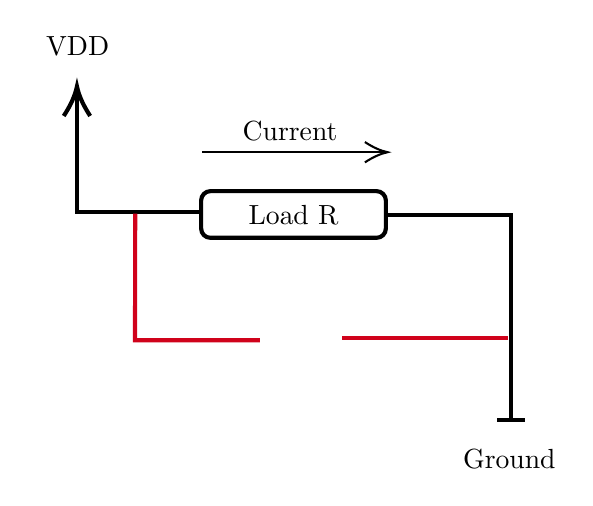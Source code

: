 

\tikzset{every picture/.style={line width=0.75pt}} %set default line width to 0.75pt        

\begin{tikzpicture}[x=0.75pt,y=0.75pt,yscale=-1,xscale=1]
%uncomment if require: \path (0,250); %set diagram left start at 0, and has height of 250

%Straight Lines [id:da008984438739192413] 
\draw [color={rgb, 255:red, 0; green, 0; blue, 0 }  ,draw opacity=1 ][line width=1.5]    (91,99) -- (31.67,99) -- (31.67,41.33) ;
\draw [shift={(31.67,38.33)}, rotate = 450] [color={rgb, 255:red, 0; green, 0; blue, 0 }  ,draw opacity=1 ][line width=1.5]    (14.21,-6.37) .. controls (9.04,-2.99) and (4.3,-0.87) .. (0,0) .. controls (4.3,0.87) and (9.04,2.99) .. (14.21,6.37)   ;

%Rounded Rect [id:dp7662687261949606] 
\draw  [line width=1.5]  (91.5,93.25) .. controls (91.5,90.76) and (93.51,88.75) .. (96,88.75) -- (176,88.75) .. controls (178.49,88.75) and (180.5,90.76) .. (180.5,93.25) -- (180.5,106.75) .. controls (180.5,109.24) and (178.49,111.25) .. (176,111.25) -- (96,111.25) .. controls (93.51,111.25) and (91.5,109.24) .. (91.5,106.75) -- cycle ;
%Straight Lines [id:da19872085195301215] 
\draw [line width=1.5]    (181,100.25) -- (240.75,100.25) -- (240.75,199) ;
\draw [shift={(240.75,199)}, rotate = 270] [color={rgb, 255:red, 0; green, 0; blue, 0 }  ][line width=1.5]    (0,6.71) -- (0,-6.71)   ;

%Straight Lines [id:da3727804380230437] 
\draw [line width=0.75]    (92,70) -- (179.33,70) ;
\draw [shift={(181.33,70)}, rotate = 180] [color={rgb, 255:red, 0; green, 0; blue, 0 }  ][line width=0.75]    (10.93,-4.9) .. controls (6.95,-2.3) and (3.31,-0.67) .. (0,0) .. controls (3.31,0.67) and (6.95,2.3) .. (10.93,4.9)   ;

%Straight Lines [id:da4889722354710415] 
\draw [color={rgb, 255:red, 208; green, 2; blue, 27 }  ,draw opacity=1 ][line width=1.5]    (59.73,99.6) -- (59.65,160.6) -- (119.75,160.6) ;


%Straight Lines [id:da969741666977372] 
\draw [color={rgb, 255:red, 208; green, 2; blue, 27 }  ,draw opacity=1 ][line width=1.5]    (159.5,159.67) -- (239.25,159.67) ;



% Text Node
\draw (136,100) node [scale=1] [align=left] {Load R};
% Text Node
\draw (134.33,59.67) node  [align=left] {Current};
% Text Node
\draw (240,218) node  [align=left] {Ground};
% Text Node
\draw (32,19) node  [align=left] {VDD};


\end{tikzpicture}